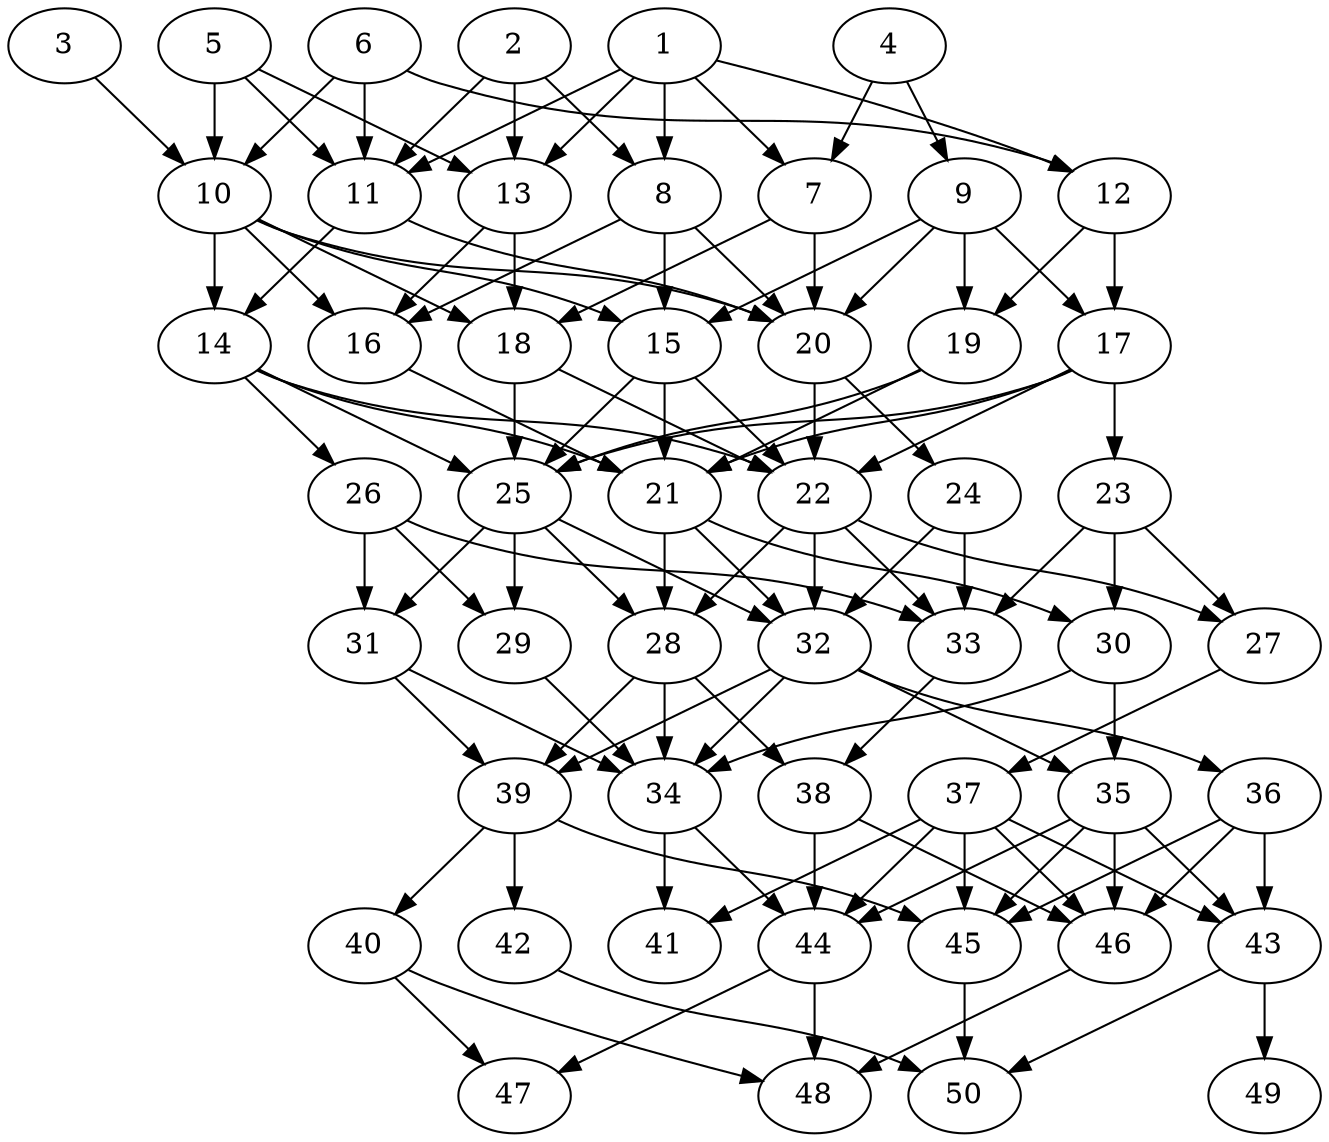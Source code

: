 // DAG automatically generated by daggen at Thu Oct  3 14:07:58 2019
// ./daggen --dot -n 50 --ccr 0.4 --fat 0.5 --regular 0.9 --density 0.7 --mindata 5242880 --maxdata 52428800 
digraph G {
  1 [size="115985920", alpha="0.14", expect_size="46394368"] 
  1 -> 7 [size ="46394368"]
  1 -> 8 [size ="46394368"]
  1 -> 11 [size ="46394368"]
  1 -> 12 [size ="46394368"]
  1 -> 13 [size ="46394368"]
  2 [size="63106560", alpha="0.19", expect_size="25242624"] 
  2 -> 8 [size ="25242624"]
  2 -> 11 [size ="25242624"]
  2 -> 13 [size ="25242624"]
  3 [size="79861760", alpha="0.06", expect_size="31944704"] 
  3 -> 10 [size ="31944704"]
  4 [size="93841920", alpha="0.16", expect_size="37536768"] 
  4 -> 7 [size ="37536768"]
  4 -> 9 [size ="37536768"]
  5 [size="83194880", alpha="0.14", expect_size="33277952"] 
  5 -> 10 [size ="33277952"]
  5 -> 11 [size ="33277952"]
  5 -> 13 [size ="33277952"]
  6 [size="65162240", alpha="0.19", expect_size="26064896"] 
  6 -> 10 [size ="26064896"]
  6 -> 11 [size ="26064896"]
  6 -> 12 [size ="26064896"]
  7 [size="41154560", alpha="0.11", expect_size="16461824"] 
  7 -> 18 [size ="16461824"]
  7 -> 20 [size ="16461824"]
  8 [size="71101440", alpha="0.12", expect_size="28440576"] 
  8 -> 15 [size ="28440576"]
  8 -> 16 [size ="28440576"]
  8 -> 20 [size ="28440576"]
  9 [size="28175360", alpha="0.13", expect_size="11270144"] 
  9 -> 15 [size ="11270144"]
  9 -> 17 [size ="11270144"]
  9 -> 19 [size ="11270144"]
  9 -> 20 [size ="11270144"]
  10 [size="109928960", alpha="0.12", expect_size="43971584"] 
  10 -> 14 [size ="43971584"]
  10 -> 15 [size ="43971584"]
  10 -> 16 [size ="43971584"]
  10 -> 18 [size ="43971584"]
  10 -> 20 [size ="43971584"]
  11 [size="107801600", alpha="0.19", expect_size="43120640"] 
  11 -> 14 [size ="43120640"]
  11 -> 20 [size ="43120640"]
  12 [size="73886720", alpha="0.13", expect_size="29554688"] 
  12 -> 17 [size ="29554688"]
  12 -> 19 [size ="29554688"]
  13 [size="69063680", alpha="0.18", expect_size="27625472"] 
  13 -> 16 [size ="27625472"]
  13 -> 18 [size ="27625472"]
  14 [size="106575360", alpha="0.09", expect_size="42630144"] 
  14 -> 21 [size ="42630144"]
  14 -> 22 [size ="42630144"]
  14 -> 25 [size ="42630144"]
  14 -> 26 [size ="42630144"]
  15 [size="81843200", alpha="0.15", expect_size="32737280"] 
  15 -> 21 [size ="32737280"]
  15 -> 22 [size ="32737280"]
  15 -> 25 [size ="32737280"]
  16 [size="46269440", alpha="0.04", expect_size="18507776"] 
  16 -> 21 [size ="18507776"]
  17 [size="40906240", alpha="0.18", expect_size="16362496"] 
  17 -> 21 [size ="16362496"]
  17 -> 22 [size ="16362496"]
  17 -> 23 [size ="16362496"]
  17 -> 25 [size ="16362496"]
  18 [size="104430080", alpha="0.19", expect_size="41772032"] 
  18 -> 22 [size ="41772032"]
  18 -> 25 [size ="41772032"]
  19 [size="56680960", alpha="0.18", expect_size="22672384"] 
  19 -> 21 [size ="22672384"]
  19 -> 25 [size ="22672384"]
  20 [size="15859200", alpha="0.19", expect_size="6343680"] 
  20 -> 22 [size ="6343680"]
  20 -> 24 [size ="6343680"]
  21 [size="88773120", alpha="0.18", expect_size="35509248"] 
  21 -> 28 [size ="35509248"]
  21 -> 30 [size ="35509248"]
  21 -> 32 [size ="35509248"]
  22 [size="80089600", alpha="0.05", expect_size="32035840"] 
  22 -> 27 [size ="32035840"]
  22 -> 28 [size ="32035840"]
  22 -> 32 [size ="32035840"]
  22 -> 33 [size ="32035840"]
  23 [size="36636160", alpha="0.03", expect_size="14654464"] 
  23 -> 27 [size ="14654464"]
  23 -> 30 [size ="14654464"]
  23 -> 33 [size ="14654464"]
  24 [size="24586240", alpha="0.15", expect_size="9834496"] 
  24 -> 32 [size ="9834496"]
  24 -> 33 [size ="9834496"]
  25 [size="77271040", alpha="0.19", expect_size="30908416"] 
  25 -> 28 [size ="30908416"]
  25 -> 29 [size ="30908416"]
  25 -> 31 [size ="30908416"]
  25 -> 32 [size ="30908416"]
  26 [size="46801920", alpha="0.12", expect_size="18720768"] 
  26 -> 29 [size ="18720768"]
  26 -> 31 [size ="18720768"]
  26 -> 33 [size ="18720768"]
  27 [size="72842240", alpha="0.09", expect_size="29136896"] 
  27 -> 37 [size ="29136896"]
  28 [size="63518720", alpha="0.17", expect_size="25407488"] 
  28 -> 34 [size ="25407488"]
  28 -> 38 [size ="25407488"]
  28 -> 39 [size ="25407488"]
  29 [size="59934720", alpha="0.07", expect_size="23973888"] 
  29 -> 34 [size ="23973888"]
  30 [size="47214080", alpha="0.13", expect_size="18885632"] 
  30 -> 34 [size ="18885632"]
  30 -> 35 [size ="18885632"]
  31 [size="41167360", alpha="0.15", expect_size="16466944"] 
  31 -> 34 [size ="16466944"]
  31 -> 39 [size ="16466944"]
  32 [size="26705920", alpha="0.08", expect_size="10682368"] 
  32 -> 34 [size ="10682368"]
  32 -> 35 [size ="10682368"]
  32 -> 36 [size ="10682368"]
  32 -> 39 [size ="10682368"]
  33 [size="53834240", alpha="0.10", expect_size="21533696"] 
  33 -> 38 [size ="21533696"]
  34 [size="71339520", alpha="0.08", expect_size="28535808"] 
  34 -> 41 [size ="28535808"]
  34 -> 44 [size ="28535808"]
  35 [size="41991680", alpha="0.18", expect_size="16796672"] 
  35 -> 43 [size ="16796672"]
  35 -> 44 [size ="16796672"]
  35 -> 45 [size ="16796672"]
  35 -> 46 [size ="16796672"]
  36 [size="35880960", alpha="0.13", expect_size="14352384"] 
  36 -> 43 [size ="14352384"]
  36 -> 45 [size ="14352384"]
  36 -> 46 [size ="14352384"]
  37 [size="105062400", alpha="0.13", expect_size="42024960"] 
  37 -> 41 [size ="42024960"]
  37 -> 43 [size ="42024960"]
  37 -> 44 [size ="42024960"]
  37 -> 45 [size ="42024960"]
  37 -> 46 [size ="42024960"]
  38 [size="41653760", alpha="0.09", expect_size="16661504"] 
  38 -> 44 [size ="16661504"]
  38 -> 46 [size ="16661504"]
  39 [size="21619200", alpha="0.11", expect_size="8647680"] 
  39 -> 40 [size ="8647680"]
  39 -> 42 [size ="8647680"]
  39 -> 45 [size ="8647680"]
  40 [size="60024320", alpha="0.15", expect_size="24009728"] 
  40 -> 47 [size ="24009728"]
  40 -> 48 [size ="24009728"]
  41 [size="17768960", alpha="0.11", expect_size="7107584"] 
  42 [size="107504640", alpha="0.18", expect_size="43001856"] 
  42 -> 50 [size ="43001856"]
  43 [size="36124160", alpha="0.10", expect_size="14449664"] 
  43 -> 49 [size ="14449664"]
  43 -> 50 [size ="14449664"]
  44 [size="95511040", alpha="0.03", expect_size="38204416"] 
  44 -> 47 [size ="38204416"]
  44 -> 48 [size ="38204416"]
  45 [size="25236480", alpha="0.08", expect_size="10094592"] 
  45 -> 50 [size ="10094592"]
  46 [size="129971200", alpha="0.18", expect_size="51988480"] 
  46 -> 48 [size ="51988480"]
  47 [size="88985600", alpha="0.18", expect_size="35594240"] 
  48 [size="48040960", alpha="0.07", expect_size="19216384"] 
  49 [size="98462720", alpha="0.03", expect_size="39385088"] 
  50 [size="47900160", alpha="0.06", expect_size="19160064"] 
}
